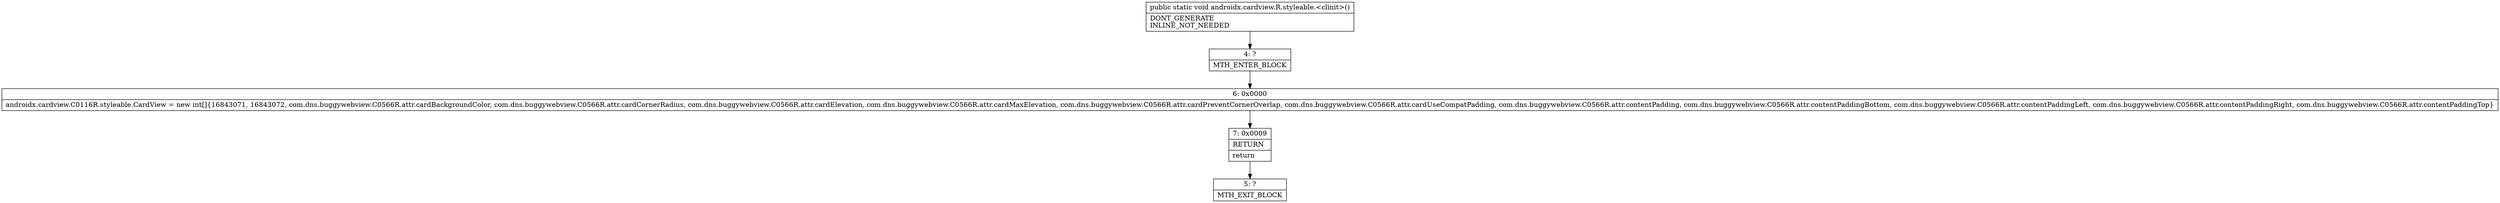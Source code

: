 digraph "CFG forandroidx.cardview.R.styleable.\<clinit\>()V" {
Node_4 [shape=record,label="{4\:\ ?|MTH_ENTER_BLOCK\l}"];
Node_6 [shape=record,label="{6\:\ 0x0000|androidx.cardview.C0116R.styleable.CardView = new int[]\{16843071, 16843072, com.dns.buggywebview.C0566R.attr.cardBackgroundColor, com.dns.buggywebview.C0566R.attr.cardCornerRadius, com.dns.buggywebview.C0566R.attr.cardElevation, com.dns.buggywebview.C0566R.attr.cardMaxElevation, com.dns.buggywebview.C0566R.attr.cardPreventCornerOverlap, com.dns.buggywebview.C0566R.attr.cardUseCompatPadding, com.dns.buggywebview.C0566R.attr.contentPadding, com.dns.buggywebview.C0566R.attr.contentPaddingBottom, com.dns.buggywebview.C0566R.attr.contentPaddingLeft, com.dns.buggywebview.C0566R.attr.contentPaddingRight, com.dns.buggywebview.C0566R.attr.contentPaddingTop\}\l}"];
Node_7 [shape=record,label="{7\:\ 0x0009|RETURN\l|return\l}"];
Node_5 [shape=record,label="{5\:\ ?|MTH_EXIT_BLOCK\l}"];
MethodNode[shape=record,label="{public static void androidx.cardview.R.styleable.\<clinit\>()  | DONT_GENERATE\lINLINE_NOT_NEEDED\l}"];
MethodNode -> Node_4;Node_4 -> Node_6;
Node_6 -> Node_7;
Node_7 -> Node_5;
}

